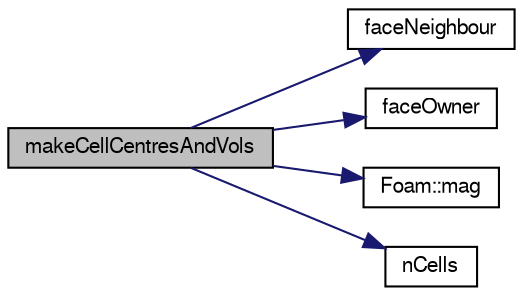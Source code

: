 digraph "makeCellCentresAndVols"
{
  bgcolor="transparent";
  edge [fontname="FreeSans",fontsize="10",labelfontname="FreeSans",labelfontsize="10"];
  node [fontname="FreeSans",fontsize="10",shape=record];
  rankdir="LR";
  Node6925 [label="makeCellCentresAndVols",height=0.2,width=0.4,color="black", fillcolor="grey75", style="filled", fontcolor="black"];
  Node6925 -> Node6926 [color="midnightblue",fontsize="10",style="solid",fontname="FreeSans"];
  Node6926 [label="faceNeighbour",height=0.2,width=0.4,color="black",URL="$a27530.html#acd9489a2ac1ec02451fef1f415386694",tooltip="Face face-neighbour addressing. "];
  Node6925 -> Node6927 [color="midnightblue",fontsize="10",style="solid",fontname="FreeSans"];
  Node6927 [label="faceOwner",height=0.2,width=0.4,color="black",URL="$a27530.html#a95a88187f795e30779aa3bac679d9bfc",tooltip="Face face-owner addresing. "];
  Node6925 -> Node6928 [color="midnightblue",fontsize="10",style="solid",fontname="FreeSans"];
  Node6928 [label="Foam::mag",height=0.2,width=0.4,color="black",URL="$a21124.html#a929da2a3fdcf3dacbbe0487d3a330dae"];
  Node6925 -> Node6929 [color="midnightblue",fontsize="10",style="solid",fontname="FreeSans"];
  Node6929 [label="nCells",height=0.2,width=0.4,color="black",URL="$a27530.html#a13b94bdb0926552bf78ad5210a73a3d5"];
}
